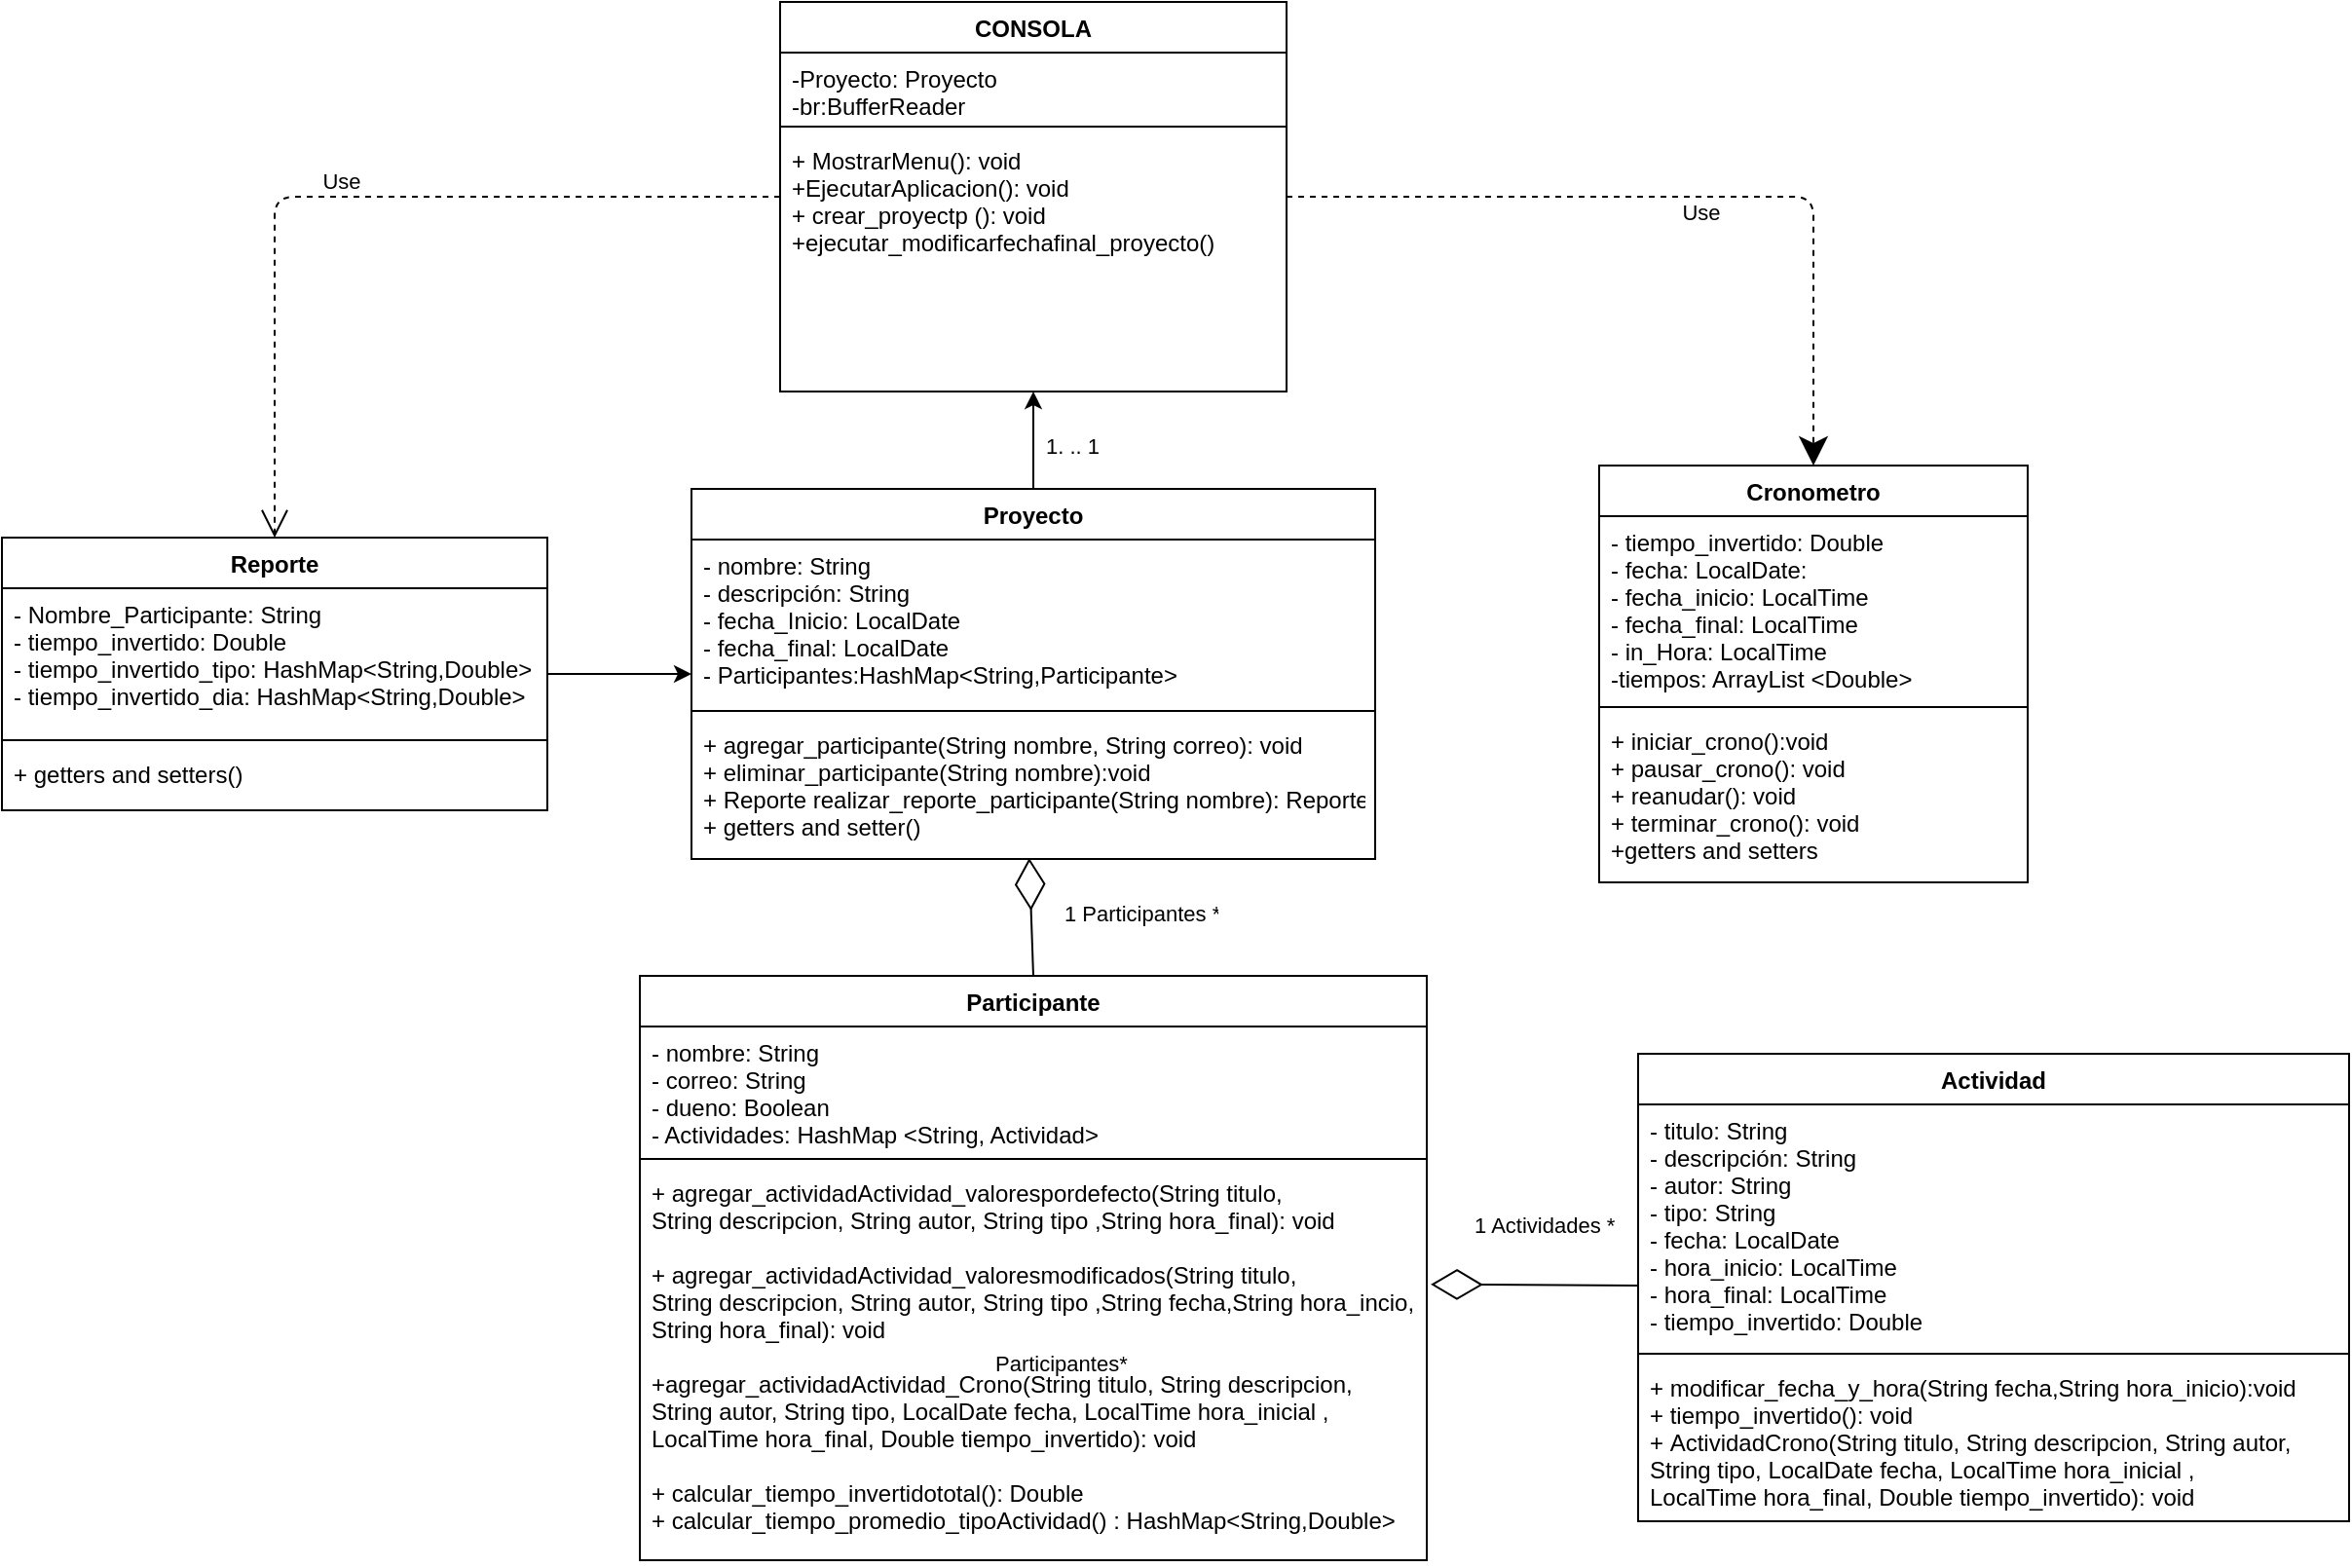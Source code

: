 <mxfile version="17.2.4" type="github">
  <diagram id="incmQxMKSfGl5wKCG0BV" name="Page-1">
    <mxGraphModel dx="1870" dy="1782" grid="1" gridSize="10" guides="1" tooltips="1" connect="1" arrows="1" fold="1" page="1" pageScale="1" pageWidth="827" pageHeight="1169" math="0" shadow="0">
      <root>
        <mxCell id="0" />
        <mxCell id="1" parent="0" />
        <mxCell id="XddrjZvcEHtdNuk61_eD-15" value="Actividad" style="swimlane;fontStyle=1;align=center;verticalAlign=top;childLayout=stackLayout;horizontal=1;startSize=26;horizontalStack=0;resizeParent=1;resizeParentMax=0;resizeLast=0;collapsible=1;marginBottom=0;" parent="1" vertex="1">
          <mxGeometry x="770" y="270" width="365" height="240" as="geometry" />
        </mxCell>
        <mxCell id="XddrjZvcEHtdNuk61_eD-16" value="- titulo: String &#xa;- descripción: String&#xa;- autor: String&#xa;- tipo: String&#xa;- fecha: LocalDate&#xa;- hora_inicio: LocalTime&#xa;- hora_final: LocalTime&#xa;- tiempo_invertido: Double" style="text;strokeColor=none;fillColor=none;align=left;verticalAlign=top;spacingLeft=4;spacingRight=4;overflow=hidden;rotatable=0;points=[[0,0.5],[1,0.5]];portConstraint=eastwest;" parent="XddrjZvcEHtdNuk61_eD-15" vertex="1">
          <mxGeometry y="26" width="365" height="124" as="geometry" />
        </mxCell>
        <mxCell id="XddrjZvcEHtdNuk61_eD-17" value="" style="line;strokeWidth=1;fillColor=none;align=left;verticalAlign=middle;spacingTop=-1;spacingLeft=3;spacingRight=3;rotatable=0;labelPosition=right;points=[];portConstraint=eastwest;" parent="XddrjZvcEHtdNuk61_eD-15" vertex="1">
          <mxGeometry y="150" width="365" height="8" as="geometry" />
        </mxCell>
        <mxCell id="XddrjZvcEHtdNuk61_eD-18" value="+ modificar_fecha_y_hora(String fecha,String hora_inicio):void&#xa;+ tiempo_invertido(): void&#xa;+ ActividadCrono(String titulo, String descripcion, String autor,&#xa;String tipo, LocalDate fecha, LocalTime hora_inicial ,&#xa;LocalTime hora_final, Double tiempo_invertido): void" style="text;strokeColor=none;fillColor=none;align=left;verticalAlign=top;spacingLeft=4;spacingRight=4;overflow=hidden;rotatable=0;points=[[0,0.5],[1,0.5]];portConstraint=eastwest;" parent="XddrjZvcEHtdNuk61_eD-15" vertex="1">
          <mxGeometry y="158" width="365" height="82" as="geometry" />
        </mxCell>
        <mxCell id="XddrjZvcEHtdNuk61_eD-19" value="Reporte" style="swimlane;fontStyle=1;align=center;verticalAlign=top;childLayout=stackLayout;horizontal=1;startSize=26;horizontalStack=0;resizeParent=1;resizeParentMax=0;resizeLast=0;collapsible=1;marginBottom=0;" parent="1" vertex="1">
          <mxGeometry x="-70" y="5" width="280" height="140" as="geometry" />
        </mxCell>
        <mxCell id="XddrjZvcEHtdNuk61_eD-20" value="- Nombre_Participante: String&#xa;- tiempo_invertido: Double&#xa;- tiempo_invertido_tipo: HashMap&lt;String,Double&gt;&#xa;- tiempo_invertido_dia: HashMap&lt;String,Double&gt;" style="text;strokeColor=none;fillColor=none;align=left;verticalAlign=top;spacingLeft=4;spacingRight=4;overflow=hidden;rotatable=0;points=[[0,0.5],[1,0.5]];portConstraint=eastwest;" parent="XddrjZvcEHtdNuk61_eD-19" vertex="1">
          <mxGeometry y="26" width="280" height="74" as="geometry" />
        </mxCell>
        <mxCell id="XddrjZvcEHtdNuk61_eD-21" value="" style="line;strokeWidth=1;fillColor=none;align=left;verticalAlign=middle;spacingTop=-1;spacingLeft=3;spacingRight=3;rotatable=0;labelPosition=right;points=[];portConstraint=eastwest;" parent="XddrjZvcEHtdNuk61_eD-19" vertex="1">
          <mxGeometry y="100" width="280" height="8" as="geometry" />
        </mxCell>
        <mxCell id="XddrjZvcEHtdNuk61_eD-22" value="+ getters and setters()" style="text;strokeColor=none;fillColor=none;align=left;verticalAlign=top;spacingLeft=4;spacingRight=4;overflow=hidden;rotatable=0;points=[[0,0.5],[1,0.5]];portConstraint=eastwest;" parent="XddrjZvcEHtdNuk61_eD-19" vertex="1">
          <mxGeometry y="108" width="280" height="32" as="geometry" />
        </mxCell>
        <mxCell id="DFxFiUlvuluB2VAF8abr-8" style="edgeStyle=orthogonalEdgeStyle;rounded=0;orthogonalLoop=1;jettySize=auto;html=1;" parent="1" source="ZXk9ccuYGaarNcg2VIB--42" target="DFxFiUlvuluB2VAF8abr-10" edge="1">
          <mxGeometry relative="1" as="geometry">
            <mxPoint x="440" y="100.0" as="targetPoint" />
          </mxGeometry>
        </mxCell>
        <mxCell id="ZXk9ccuYGaarNcg2VIB--42" value="Proyecto" style="swimlane;fontStyle=1;align=center;verticalAlign=top;childLayout=stackLayout;horizontal=1;startSize=26;horizontalStack=0;resizeParent=1;resizeParentMax=0;resizeLast=0;collapsible=1;marginBottom=0;" parent="1" vertex="1">
          <mxGeometry x="284" y="-20" width="351" height="190" as="geometry">
            <mxRectangle x="289" y="220" width="80" height="26" as="alternateBounds" />
          </mxGeometry>
        </mxCell>
        <mxCell id="ZXk9ccuYGaarNcg2VIB--43" value="- nombre: String&#xa;- descripción: String&#xa;- fecha_Inicio: LocalDate&#xa;- fecha_final: LocalDate&#xa;- Participantes:HashMap&lt;String,Participante&gt;" style="text;strokeColor=none;fillColor=none;align=left;verticalAlign=top;spacingLeft=4;spacingRight=4;overflow=hidden;rotatable=0;points=[[0,0.5],[1,0.5]];portConstraint=eastwest;" parent="ZXk9ccuYGaarNcg2VIB--42" vertex="1">
          <mxGeometry y="26" width="351" height="84" as="geometry" />
        </mxCell>
        <mxCell id="ZXk9ccuYGaarNcg2VIB--44" value="" style="line;strokeWidth=1;fillColor=none;align=left;verticalAlign=middle;spacingTop=-1;spacingLeft=3;spacingRight=3;rotatable=0;labelPosition=right;points=[];portConstraint=eastwest;" parent="ZXk9ccuYGaarNcg2VIB--42" vertex="1">
          <mxGeometry y="110" width="351" height="8" as="geometry" />
        </mxCell>
        <mxCell id="ZXk9ccuYGaarNcg2VIB--45" value="+ agregar_participante(String nombre, String correo): void&#xa;+ eliminar_participante(String nombre):void&#xa;+ Reporte realizar_reporte_participante(String nombre): Reporte&#xa;+ getters and setter()" style="text;strokeColor=none;fillColor=none;align=left;verticalAlign=top;spacingLeft=4;spacingRight=4;overflow=hidden;rotatable=0;points=[[0,0.5],[1,0.5]];portConstraint=eastwest;" parent="ZXk9ccuYGaarNcg2VIB--42" vertex="1">
          <mxGeometry y="118" width="351" height="72" as="geometry" />
        </mxCell>
        <mxCell id="ZXk9ccuYGaarNcg2VIB--46" value="Participante" style="swimlane;fontStyle=1;align=center;verticalAlign=top;childLayout=stackLayout;horizontal=1;startSize=26;horizontalStack=0;resizeParent=1;resizeParentMax=0;resizeLast=0;collapsible=1;marginBottom=0;" parent="1" vertex="1">
          <mxGeometry x="257.5" y="230" width="404" height="300" as="geometry">
            <mxRectangle x="289" y="450" width="100" height="26" as="alternateBounds" />
          </mxGeometry>
        </mxCell>
        <mxCell id="ZXk9ccuYGaarNcg2VIB--47" value="- nombre: String&#xa;- correo: String&#xa;- dueno: Boolean&#xa;- Actividades: HashMap &lt;String, Actividad&gt;" style="text;strokeColor=none;fillColor=none;align=left;verticalAlign=top;spacingLeft=4;spacingRight=4;overflow=hidden;rotatable=0;points=[[0,0.5],[1,0.5]];portConstraint=eastwest;" parent="ZXk9ccuYGaarNcg2VIB--46" vertex="1">
          <mxGeometry y="26" width="404" height="64" as="geometry" />
        </mxCell>
        <mxCell id="ZXk9ccuYGaarNcg2VIB--48" value="" style="line;strokeWidth=1;fillColor=none;align=left;verticalAlign=middle;spacingTop=-1;spacingLeft=3;spacingRight=3;rotatable=0;labelPosition=right;points=[];portConstraint=eastwest;" parent="ZXk9ccuYGaarNcg2VIB--46" vertex="1">
          <mxGeometry y="90" width="404" height="8" as="geometry" />
        </mxCell>
        <mxCell id="ZXk9ccuYGaarNcg2VIB--49" value="+ agregar_actividadActividad_valorespordefecto(String titulo, &#xa;String descripcion, String autor, String tipo ,String hora_final): void&#xa;&#xa;+ agregar_actividadActividad_valoresmodificados(String titulo, &#xa;String descripcion, String autor, String tipo ,String fecha,String hora_incio,&#xa;String hora_final): void&#xa;&#xa;+agregar_actividadActividad_Crono(String titulo, String descripcion, &#xa;String autor, String tipo, LocalDate fecha, LocalTime hora_inicial ,&#xa;LocalTime hora_final, Double tiempo_invertido): void&#xa;&#xa;+ calcular_tiempo_invertidototal(): Double&#xa;+ calcular_tiempo_promedio_tipoActividad() : HashMap&lt;String,Double&gt;" style="text;strokeColor=none;fillColor=none;align=left;verticalAlign=top;spacingLeft=4;spacingRight=4;overflow=hidden;rotatable=0;points=[[0,0.5],[1,0.5]];portConstraint=eastwest;" parent="ZXk9ccuYGaarNcg2VIB--46" vertex="1">
          <mxGeometry y="98" width="404" height="202" as="geometry" />
        </mxCell>
        <mxCell id="ZXk9ccuYGaarNcg2VIB--53" value="" style="endArrow=diamondThin;endFill=0;endSize=24;html=1;curved=1;exitX=0.5;exitY=0;exitDx=0;exitDy=0;entryX=0.494;entryY=0.993;entryDx=0;entryDy=0;entryPerimeter=0;" parent="1" source="ZXk9ccuYGaarNcg2VIB--46" target="ZXk9ccuYGaarNcg2VIB--45" edge="1">
          <mxGeometry width="160" relative="1" as="geometry">
            <mxPoint x="270" y="610" as="sourcePoint" />
            <mxPoint x="420" y="390" as="targetPoint" />
          </mxGeometry>
        </mxCell>
        <mxCell id="ZXk9ccuYGaarNcg2VIB--54" value="Use" style="endArrow=open;endSize=12;dashed=1;html=1;edgeStyle=orthogonalEdgeStyle;" parent="1" source="DFxFiUlvuluB2VAF8abr-10" edge="1" target="XddrjZvcEHtdNuk61_eD-19">
          <mxGeometry x="0.041" y="-8" width="160" relative="1" as="geometry">
            <mxPoint x="440" y="100.0" as="sourcePoint" />
            <mxPoint x="145" y="-90" as="targetPoint" />
            <mxPoint as="offset" />
          </mxGeometry>
        </mxCell>
        <mxCell id="ZXk9ccuYGaarNcg2VIB--58" value="Participantes*&#xa;" style="text;strokeColor=none;fillColor=none;align=left;verticalAlign=middle;spacingLeft=4;spacingRight=4;overflow=hidden;points=[[0,0.5],[1,0.5]];portConstraint=eastwest;rotatable=0;fontSize=11;" parent="1" vertex="1">
          <mxGeometry x="434" y="420" width="80" height="30" as="geometry" />
        </mxCell>
        <mxCell id="ZXk9ccuYGaarNcg2VIB--62" style="edgeStyle=orthogonalEdgeStyle;rounded=0;orthogonalLoop=1;jettySize=auto;html=1;" parent="1" source="XddrjZvcEHtdNuk61_eD-19" target="ZXk9ccuYGaarNcg2VIB--42" edge="1">
          <mxGeometry relative="1" as="geometry">
            <mxPoint x="250" y="90" as="targetPoint" />
          </mxGeometry>
        </mxCell>
        <mxCell id="J5dITe3deXA6337DX1ma-8" value="1 Actividades *&#xa;" style="text;strokeColor=none;fillColor=none;align=left;verticalAlign=middle;spacingLeft=4;spacingRight=4;overflow=hidden;points=[[0,0.5],[1,0.5]];portConstraint=eastwest;rotatable=0;fontSize=11;" parent="1" vertex="1">
          <mxGeometry x="680" y="350" width="90" height="21" as="geometry" />
        </mxCell>
        <mxCell id="DFxFiUlvuluB2VAF8abr-1" value="Cronometro" style="swimlane;fontStyle=1;align=center;verticalAlign=top;childLayout=stackLayout;horizontal=1;startSize=26;horizontalStack=0;resizeParent=1;resizeParentMax=0;resizeLast=0;collapsible=1;marginBottom=0;" parent="1" vertex="1">
          <mxGeometry x="750" y="-32" width="220" height="214" as="geometry" />
        </mxCell>
        <mxCell id="DFxFiUlvuluB2VAF8abr-2" value="- tiempo_invertido: Double&#xa;- fecha: LocalDate: &#xa;- fecha_inicio: LocalTime&#xa;- fecha_final: LocalTime&#xa;- in_Hora: LocalTime&#xa;-tiempos: ArrayList &lt;Double&gt;" style="text;strokeColor=none;fillColor=none;align=left;verticalAlign=top;spacingLeft=4;spacingRight=4;overflow=hidden;rotatable=0;points=[[0,0.5],[1,0.5]];portConstraint=eastwest;" parent="DFxFiUlvuluB2VAF8abr-1" vertex="1">
          <mxGeometry y="26" width="220" height="94" as="geometry" />
        </mxCell>
        <mxCell id="DFxFiUlvuluB2VAF8abr-3" value="" style="line;strokeWidth=1;fillColor=none;align=left;verticalAlign=middle;spacingTop=-1;spacingLeft=3;spacingRight=3;rotatable=0;labelPosition=right;points=[];portConstraint=eastwest;" parent="DFxFiUlvuluB2VAF8abr-1" vertex="1">
          <mxGeometry y="120" width="220" height="8" as="geometry" />
        </mxCell>
        <mxCell id="DFxFiUlvuluB2VAF8abr-4" value="+ iniciar_crono():void&#xa;+ pausar_crono(): void&#xa;+ reanudar(): void&#xa;+ terminar_crono(): void&#xa;+getters and setters" style="text;strokeColor=none;fillColor=none;align=left;verticalAlign=top;spacingLeft=4;spacingRight=4;overflow=hidden;rotatable=0;points=[[0,0.5],[1,0.5]];portConstraint=eastwest;" parent="DFxFiUlvuluB2VAF8abr-1" vertex="1">
          <mxGeometry y="128" width="220" height="86" as="geometry" />
        </mxCell>
        <mxCell id="DFxFiUlvuluB2VAF8abr-10" value="CONSOLA" style="swimlane;fontStyle=1;align=center;verticalAlign=top;childLayout=stackLayout;horizontal=1;startSize=26;horizontalStack=0;resizeParent=1;resizeParentMax=0;resizeLast=0;collapsible=1;marginBottom=0;" parent="1" vertex="1">
          <mxGeometry x="329.5" y="-270" width="260" height="200" as="geometry" />
        </mxCell>
        <mxCell id="DFxFiUlvuluB2VAF8abr-11" value="-Proyecto: Proyecto&#xa;-br:BufferReader" style="text;strokeColor=none;fillColor=none;align=left;verticalAlign=top;spacingLeft=4;spacingRight=4;overflow=hidden;rotatable=0;points=[[0,0.5],[1,0.5]];portConstraint=eastwest;" parent="DFxFiUlvuluB2VAF8abr-10" vertex="1">
          <mxGeometry y="26" width="260" height="34" as="geometry" />
        </mxCell>
        <mxCell id="DFxFiUlvuluB2VAF8abr-12" value="" style="line;strokeWidth=1;fillColor=none;align=left;verticalAlign=middle;spacingTop=-1;spacingLeft=3;spacingRight=3;rotatable=0;labelPosition=right;points=[];portConstraint=eastwest;" parent="DFxFiUlvuluB2VAF8abr-10" vertex="1">
          <mxGeometry y="60" width="260" height="8" as="geometry" />
        </mxCell>
        <mxCell id="DFxFiUlvuluB2VAF8abr-13" value="+ MostrarMenu(): void&#xa;+EjecutarAplicacion(): void&#xa;+ crear_proyectp (): void&#xa;+ejecutar_modificarfechafinal_proyecto()" style="text;strokeColor=none;fillColor=none;align=left;verticalAlign=top;spacingLeft=4;spacingRight=4;overflow=hidden;rotatable=0;points=[[0,0.5],[1,0.5]];portConstraint=eastwest;" parent="DFxFiUlvuluB2VAF8abr-10" vertex="1">
          <mxGeometry y="68" width="260" height="132" as="geometry" />
        </mxCell>
        <mxCell id="z85bov3g-noS7wq9bQUI-1" value="Use" style="endArrow=classic;endSize=12;dashed=1;html=1;edgeStyle=orthogonalEdgeStyle;endFill=1;" edge="1" parent="1" source="DFxFiUlvuluB2VAF8abr-10" target="DFxFiUlvuluB2VAF8abr-1">
          <mxGeometry x="0.041" y="-8" width="160" relative="1" as="geometry">
            <mxPoint x="369.5" y="-169.923" as="sourcePoint" />
            <mxPoint x="155" y="-80.0" as="targetPoint" />
            <mxPoint as="offset" />
          </mxGeometry>
        </mxCell>
        <mxCell id="z85bov3g-noS7wq9bQUI-2" value="" style="endArrow=diamondThin;endFill=0;endSize=24;html=1;curved=1;entryX=1.005;entryY=0.299;entryDx=0;entryDy=0;entryPerimeter=0;" edge="1" parent="1" source="XddrjZvcEHtdNuk61_eD-15" target="ZXk9ccuYGaarNcg2VIB--49">
          <mxGeometry width="160" relative="1" as="geometry">
            <mxPoint x="469.5" y="230" as="sourcePoint" />
            <mxPoint x="467.394" y="179.496" as="targetPoint" />
          </mxGeometry>
        </mxCell>
        <mxCell id="z85bov3g-noS7wq9bQUI-4" value="1 Participantes *&#xa;" style="text;strokeColor=none;fillColor=none;align=left;verticalAlign=middle;spacingLeft=4;spacingRight=4;overflow=hidden;points=[[0,0.5],[1,0.5]];portConstraint=eastwest;rotatable=0;fontSize=11;" vertex="1" parent="1">
          <mxGeometry x="469.5" y="190" width="90" height="21" as="geometry" />
        </mxCell>
        <mxCell id="z85bov3g-noS7wq9bQUI-5" value="1. .. 1" style="text;strokeColor=none;fillColor=none;align=left;verticalAlign=middle;spacingLeft=4;spacingRight=4;overflow=hidden;points=[[0,0.5],[1,0.5]];portConstraint=eastwest;rotatable=0;fontSize=11;" vertex="1" parent="1">
          <mxGeometry x="460" y="-53" width="90" height="21" as="geometry" />
        </mxCell>
      </root>
    </mxGraphModel>
  </diagram>
</mxfile>
